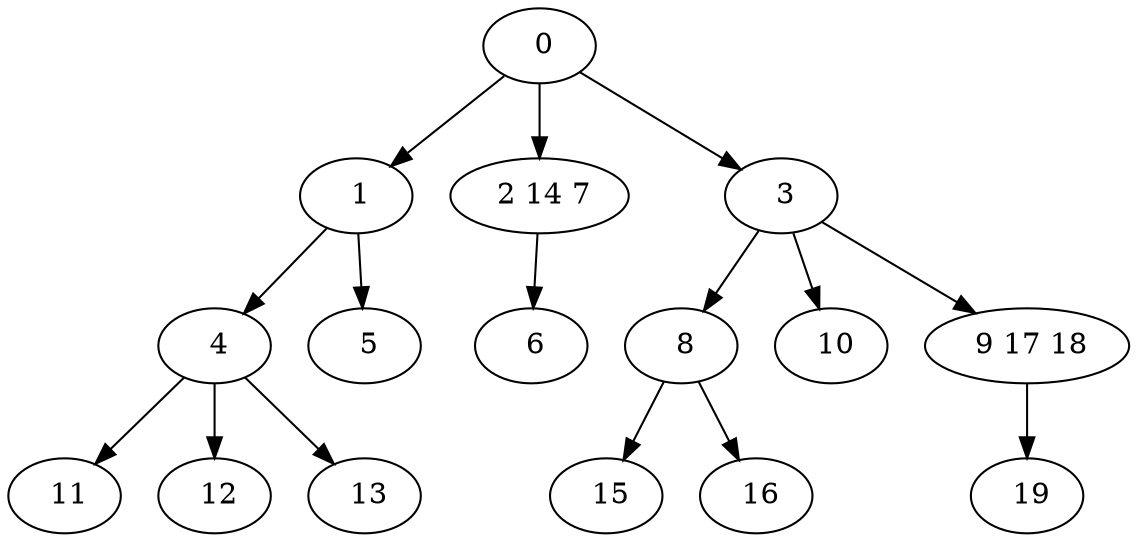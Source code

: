 digraph mytree {
" 0" -> " 1";
" 0" -> " 2 14 7";
" 0" -> " 3";
" 1" -> " 4";
" 1" -> " 5";
" 2 14 7" -> " 6";
" 3" -> " 8";
" 3" -> " 10";
" 3" -> " 9 17 18";
" 4" -> " 11";
" 4" -> " 12";
" 4" -> " 13";
" 5";
" 11";
" 6";
" 8" -> " 15";
" 8" -> " 16";
" 10";
" 9 17 18" -> " 19";
" 19";
" 12";
" 13";
" 15";
" 16";
}
